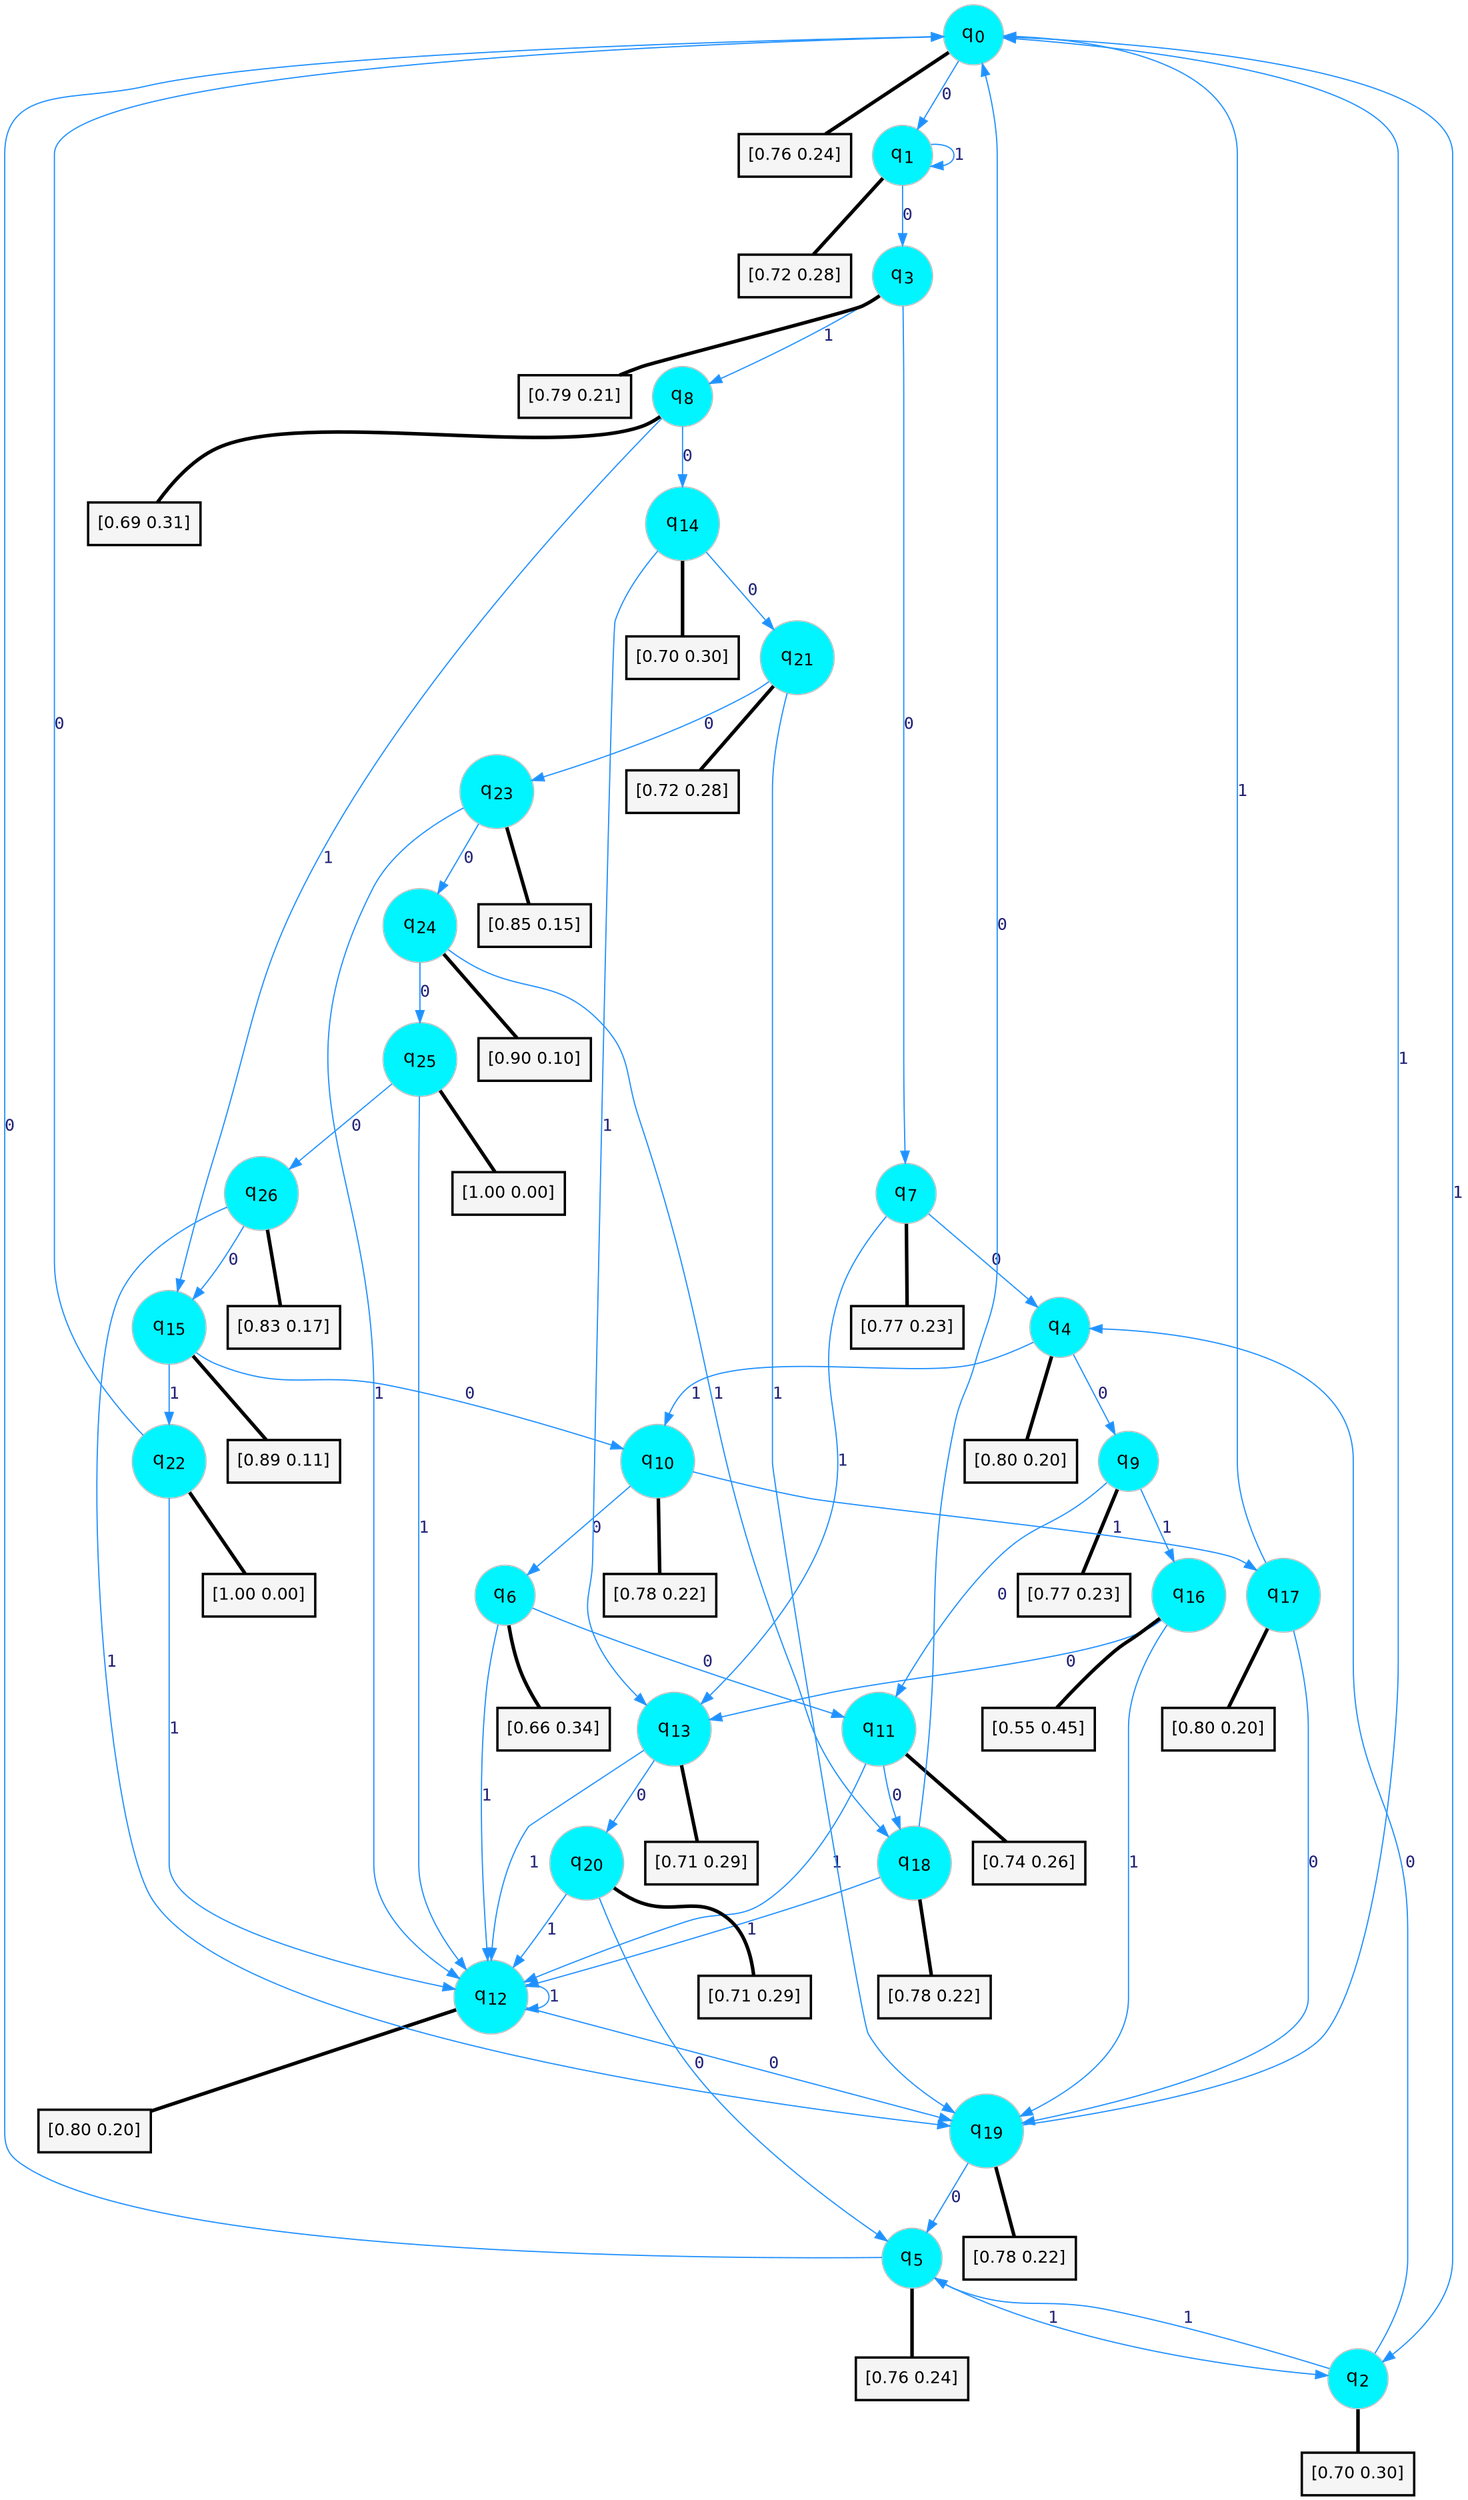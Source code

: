 digraph G {
graph [
bgcolor=transparent, dpi=300, rankdir=TD, size="40,25"];
node [
color=gray, fillcolor=turquoise1, fontcolor=black, fontname=Helvetica, fontsize=16, fontweight=bold, shape=circle, style=filled];
edge [
arrowsize=1, color=dodgerblue1, fontcolor=midnightblue, fontname=courier, fontweight=bold, penwidth=1, style=solid, weight=20];
0[label=<q<SUB>0</SUB>>];
1[label=<q<SUB>1</SUB>>];
2[label=<q<SUB>2</SUB>>];
3[label=<q<SUB>3</SUB>>];
4[label=<q<SUB>4</SUB>>];
5[label=<q<SUB>5</SUB>>];
6[label=<q<SUB>6</SUB>>];
7[label=<q<SUB>7</SUB>>];
8[label=<q<SUB>8</SUB>>];
9[label=<q<SUB>9</SUB>>];
10[label=<q<SUB>10</SUB>>];
11[label=<q<SUB>11</SUB>>];
12[label=<q<SUB>12</SUB>>];
13[label=<q<SUB>13</SUB>>];
14[label=<q<SUB>14</SUB>>];
15[label=<q<SUB>15</SUB>>];
16[label=<q<SUB>16</SUB>>];
17[label=<q<SUB>17</SUB>>];
18[label=<q<SUB>18</SUB>>];
19[label=<q<SUB>19</SUB>>];
20[label=<q<SUB>20</SUB>>];
21[label=<q<SUB>21</SUB>>];
22[label=<q<SUB>22</SUB>>];
23[label=<q<SUB>23</SUB>>];
24[label=<q<SUB>24</SUB>>];
25[label=<q<SUB>25</SUB>>];
26[label=<q<SUB>26</SUB>>];
27[label="[0.76 0.24]", shape=box,fontcolor=black, fontname=Helvetica, fontsize=14, penwidth=2, fillcolor=whitesmoke,color=black];
28[label="[0.72 0.28]", shape=box,fontcolor=black, fontname=Helvetica, fontsize=14, penwidth=2, fillcolor=whitesmoke,color=black];
29[label="[0.70 0.30]", shape=box,fontcolor=black, fontname=Helvetica, fontsize=14, penwidth=2, fillcolor=whitesmoke,color=black];
30[label="[0.79 0.21]", shape=box,fontcolor=black, fontname=Helvetica, fontsize=14, penwidth=2, fillcolor=whitesmoke,color=black];
31[label="[0.80 0.20]", shape=box,fontcolor=black, fontname=Helvetica, fontsize=14, penwidth=2, fillcolor=whitesmoke,color=black];
32[label="[0.76 0.24]", shape=box,fontcolor=black, fontname=Helvetica, fontsize=14, penwidth=2, fillcolor=whitesmoke,color=black];
33[label="[0.66 0.34]", shape=box,fontcolor=black, fontname=Helvetica, fontsize=14, penwidth=2, fillcolor=whitesmoke,color=black];
34[label="[0.77 0.23]", shape=box,fontcolor=black, fontname=Helvetica, fontsize=14, penwidth=2, fillcolor=whitesmoke,color=black];
35[label="[0.69 0.31]", shape=box,fontcolor=black, fontname=Helvetica, fontsize=14, penwidth=2, fillcolor=whitesmoke,color=black];
36[label="[0.77 0.23]", shape=box,fontcolor=black, fontname=Helvetica, fontsize=14, penwidth=2, fillcolor=whitesmoke,color=black];
37[label="[0.78 0.22]", shape=box,fontcolor=black, fontname=Helvetica, fontsize=14, penwidth=2, fillcolor=whitesmoke,color=black];
38[label="[0.74 0.26]", shape=box,fontcolor=black, fontname=Helvetica, fontsize=14, penwidth=2, fillcolor=whitesmoke,color=black];
39[label="[0.80 0.20]", shape=box,fontcolor=black, fontname=Helvetica, fontsize=14, penwidth=2, fillcolor=whitesmoke,color=black];
40[label="[0.71 0.29]", shape=box,fontcolor=black, fontname=Helvetica, fontsize=14, penwidth=2, fillcolor=whitesmoke,color=black];
41[label="[0.70 0.30]", shape=box,fontcolor=black, fontname=Helvetica, fontsize=14, penwidth=2, fillcolor=whitesmoke,color=black];
42[label="[0.89 0.11]", shape=box,fontcolor=black, fontname=Helvetica, fontsize=14, penwidth=2, fillcolor=whitesmoke,color=black];
43[label="[0.55 0.45]", shape=box,fontcolor=black, fontname=Helvetica, fontsize=14, penwidth=2, fillcolor=whitesmoke,color=black];
44[label="[0.80 0.20]", shape=box,fontcolor=black, fontname=Helvetica, fontsize=14, penwidth=2, fillcolor=whitesmoke,color=black];
45[label="[0.78 0.22]", shape=box,fontcolor=black, fontname=Helvetica, fontsize=14, penwidth=2, fillcolor=whitesmoke,color=black];
46[label="[0.78 0.22]", shape=box,fontcolor=black, fontname=Helvetica, fontsize=14, penwidth=2, fillcolor=whitesmoke,color=black];
47[label="[0.71 0.29]", shape=box,fontcolor=black, fontname=Helvetica, fontsize=14, penwidth=2, fillcolor=whitesmoke,color=black];
48[label="[0.72 0.28]", shape=box,fontcolor=black, fontname=Helvetica, fontsize=14, penwidth=2, fillcolor=whitesmoke,color=black];
49[label="[1.00 0.00]", shape=box,fontcolor=black, fontname=Helvetica, fontsize=14, penwidth=2, fillcolor=whitesmoke,color=black];
50[label="[0.85 0.15]", shape=box,fontcolor=black, fontname=Helvetica, fontsize=14, penwidth=2, fillcolor=whitesmoke,color=black];
51[label="[0.90 0.10]", shape=box,fontcolor=black, fontname=Helvetica, fontsize=14, penwidth=2, fillcolor=whitesmoke,color=black];
52[label="[1.00 0.00]", shape=box,fontcolor=black, fontname=Helvetica, fontsize=14, penwidth=2, fillcolor=whitesmoke,color=black];
53[label="[0.83 0.17]", shape=box,fontcolor=black, fontname=Helvetica, fontsize=14, penwidth=2, fillcolor=whitesmoke,color=black];
0->1 [label=0];
0->2 [label=1];
0->27 [arrowhead=none, penwidth=3,color=black];
1->3 [label=0];
1->1 [label=1];
1->28 [arrowhead=none, penwidth=3,color=black];
2->4 [label=0];
2->5 [label=1];
2->29 [arrowhead=none, penwidth=3,color=black];
3->7 [label=0];
3->8 [label=1];
3->30 [arrowhead=none, penwidth=3,color=black];
4->9 [label=0];
4->10 [label=1];
4->31 [arrowhead=none, penwidth=3,color=black];
5->0 [label=0];
5->2 [label=1];
5->32 [arrowhead=none, penwidth=3,color=black];
6->11 [label=0];
6->12 [label=1];
6->33 [arrowhead=none, penwidth=3,color=black];
7->4 [label=0];
7->13 [label=1];
7->34 [arrowhead=none, penwidth=3,color=black];
8->14 [label=0];
8->15 [label=1];
8->35 [arrowhead=none, penwidth=3,color=black];
9->11 [label=0];
9->16 [label=1];
9->36 [arrowhead=none, penwidth=3,color=black];
10->6 [label=0];
10->17 [label=1];
10->37 [arrowhead=none, penwidth=3,color=black];
11->18 [label=0];
11->12 [label=1];
11->38 [arrowhead=none, penwidth=3,color=black];
12->19 [label=0];
12->12 [label=1];
12->39 [arrowhead=none, penwidth=3,color=black];
13->20 [label=0];
13->12 [label=1];
13->40 [arrowhead=none, penwidth=3,color=black];
14->21 [label=0];
14->13 [label=1];
14->41 [arrowhead=none, penwidth=3,color=black];
15->10 [label=0];
15->22 [label=1];
15->42 [arrowhead=none, penwidth=3,color=black];
16->13 [label=0];
16->19 [label=1];
16->43 [arrowhead=none, penwidth=3,color=black];
17->19 [label=0];
17->0 [label=1];
17->44 [arrowhead=none, penwidth=3,color=black];
18->0 [label=0];
18->12 [label=1];
18->45 [arrowhead=none, penwidth=3,color=black];
19->5 [label=0];
19->0 [label=1];
19->46 [arrowhead=none, penwidth=3,color=black];
20->5 [label=0];
20->12 [label=1];
20->47 [arrowhead=none, penwidth=3,color=black];
21->23 [label=0];
21->19 [label=1];
21->48 [arrowhead=none, penwidth=3,color=black];
22->0 [label=0];
22->12 [label=1];
22->49 [arrowhead=none, penwidth=3,color=black];
23->24 [label=0];
23->12 [label=1];
23->50 [arrowhead=none, penwidth=3,color=black];
24->25 [label=0];
24->18 [label=1];
24->51 [arrowhead=none, penwidth=3,color=black];
25->26 [label=0];
25->12 [label=1];
25->52 [arrowhead=none, penwidth=3,color=black];
26->15 [label=0];
26->19 [label=1];
26->53 [arrowhead=none, penwidth=3,color=black];
}
